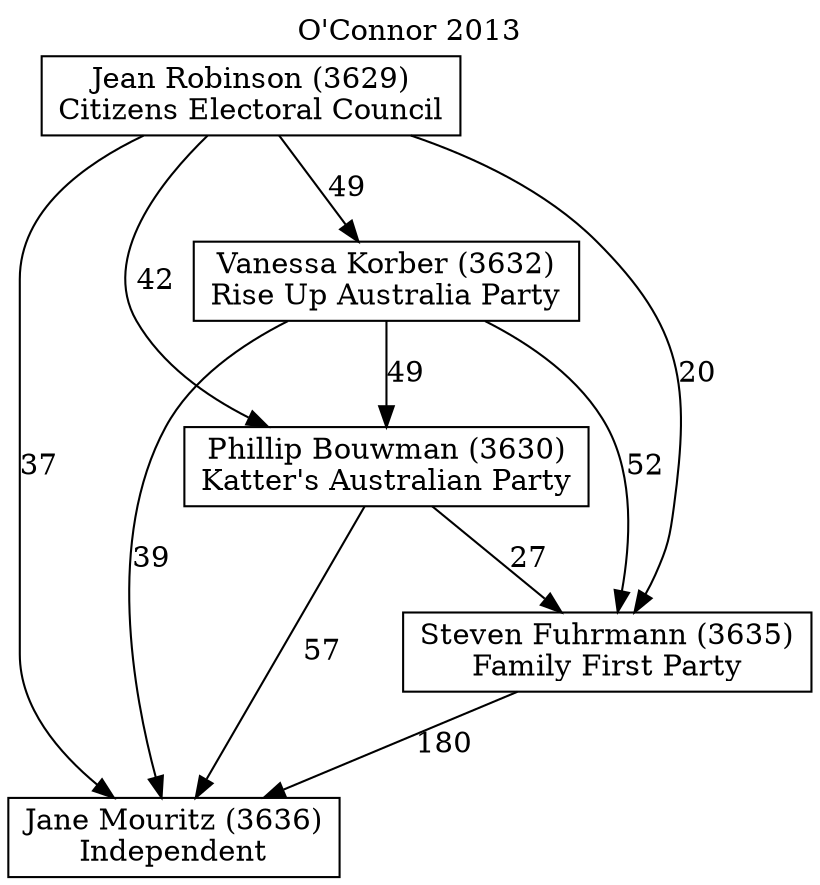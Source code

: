 // House preference flow
digraph "Jane Mouritz (3636)_O'Connor_2013" {
	graph [label="O'Connor 2013" labelloc=t mclimit=10]
	node [shape=box]
	"Jane Mouritz (3636)" [label="Jane Mouritz (3636)
Independent"]
	"Jean Robinson (3629)" [label="Jean Robinson (3629)
Citizens Electoral Council"]
	"Phillip Bouwman (3630)" [label="Phillip Bouwman (3630)
Katter's Australian Party"]
	"Steven Fuhrmann (3635)" [label="Steven Fuhrmann (3635)
Family First Party"]
	"Vanessa Korber (3632)" [label="Vanessa Korber (3632)
Rise Up Australia Party"]
	"Jean Robinson (3629)" -> "Jane Mouritz (3636)" [label=37]
	"Jean Robinson (3629)" -> "Phillip Bouwman (3630)" [label=42]
	"Jean Robinson (3629)" -> "Steven Fuhrmann (3635)" [label=20]
	"Jean Robinson (3629)" -> "Vanessa Korber (3632)" [label=49]
	"Phillip Bouwman (3630)" -> "Jane Mouritz (3636)" [label=57]
	"Phillip Bouwman (3630)" -> "Steven Fuhrmann (3635)" [label=27]
	"Steven Fuhrmann (3635)" -> "Jane Mouritz (3636)" [label=180]
	"Vanessa Korber (3632)" -> "Jane Mouritz (3636)" [label=39]
	"Vanessa Korber (3632)" -> "Phillip Bouwman (3630)" [label=49]
	"Vanessa Korber (3632)" -> "Steven Fuhrmann (3635)" [label=52]
}
